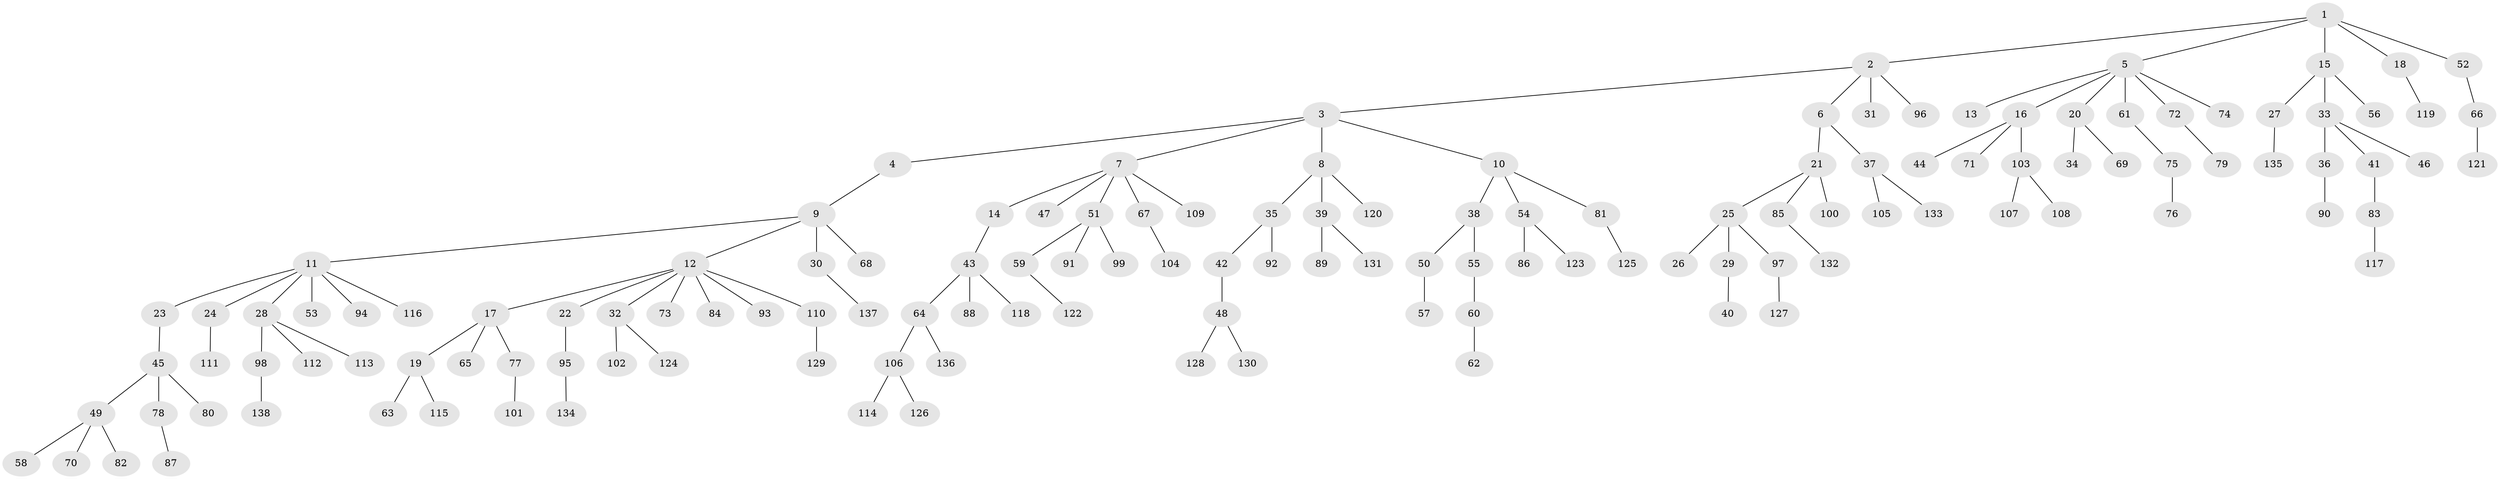 // coarse degree distribution, {5: 0.05154639175257732, 4: 0.061855670103092786, 2: 0.20618556701030927, 7: 0.030927835051546393, 3: 0.07216494845360824, 1: 0.5670103092783505, 6: 0.010309278350515464}
// Generated by graph-tools (version 1.1) at 2025/52/02/27/25 19:52:12]
// undirected, 138 vertices, 137 edges
graph export_dot {
graph [start="1"]
  node [color=gray90,style=filled];
  1;
  2;
  3;
  4;
  5;
  6;
  7;
  8;
  9;
  10;
  11;
  12;
  13;
  14;
  15;
  16;
  17;
  18;
  19;
  20;
  21;
  22;
  23;
  24;
  25;
  26;
  27;
  28;
  29;
  30;
  31;
  32;
  33;
  34;
  35;
  36;
  37;
  38;
  39;
  40;
  41;
  42;
  43;
  44;
  45;
  46;
  47;
  48;
  49;
  50;
  51;
  52;
  53;
  54;
  55;
  56;
  57;
  58;
  59;
  60;
  61;
  62;
  63;
  64;
  65;
  66;
  67;
  68;
  69;
  70;
  71;
  72;
  73;
  74;
  75;
  76;
  77;
  78;
  79;
  80;
  81;
  82;
  83;
  84;
  85;
  86;
  87;
  88;
  89;
  90;
  91;
  92;
  93;
  94;
  95;
  96;
  97;
  98;
  99;
  100;
  101;
  102;
  103;
  104;
  105;
  106;
  107;
  108;
  109;
  110;
  111;
  112;
  113;
  114;
  115;
  116;
  117;
  118;
  119;
  120;
  121;
  122;
  123;
  124;
  125;
  126;
  127;
  128;
  129;
  130;
  131;
  132;
  133;
  134;
  135;
  136;
  137;
  138;
  1 -- 2;
  1 -- 5;
  1 -- 15;
  1 -- 18;
  1 -- 52;
  2 -- 3;
  2 -- 6;
  2 -- 31;
  2 -- 96;
  3 -- 4;
  3 -- 7;
  3 -- 8;
  3 -- 10;
  4 -- 9;
  5 -- 13;
  5 -- 16;
  5 -- 20;
  5 -- 61;
  5 -- 72;
  5 -- 74;
  6 -- 21;
  6 -- 37;
  7 -- 14;
  7 -- 47;
  7 -- 51;
  7 -- 67;
  7 -- 109;
  8 -- 35;
  8 -- 39;
  8 -- 120;
  9 -- 11;
  9 -- 12;
  9 -- 30;
  9 -- 68;
  10 -- 38;
  10 -- 54;
  10 -- 81;
  11 -- 23;
  11 -- 24;
  11 -- 28;
  11 -- 53;
  11 -- 94;
  11 -- 116;
  12 -- 17;
  12 -- 22;
  12 -- 32;
  12 -- 73;
  12 -- 84;
  12 -- 93;
  12 -- 110;
  14 -- 43;
  15 -- 27;
  15 -- 33;
  15 -- 56;
  16 -- 44;
  16 -- 71;
  16 -- 103;
  17 -- 19;
  17 -- 65;
  17 -- 77;
  18 -- 119;
  19 -- 63;
  19 -- 115;
  20 -- 34;
  20 -- 69;
  21 -- 25;
  21 -- 85;
  21 -- 100;
  22 -- 95;
  23 -- 45;
  24 -- 111;
  25 -- 26;
  25 -- 29;
  25 -- 97;
  27 -- 135;
  28 -- 98;
  28 -- 112;
  28 -- 113;
  29 -- 40;
  30 -- 137;
  32 -- 102;
  32 -- 124;
  33 -- 36;
  33 -- 41;
  33 -- 46;
  35 -- 42;
  35 -- 92;
  36 -- 90;
  37 -- 105;
  37 -- 133;
  38 -- 50;
  38 -- 55;
  39 -- 89;
  39 -- 131;
  41 -- 83;
  42 -- 48;
  43 -- 64;
  43 -- 88;
  43 -- 118;
  45 -- 49;
  45 -- 78;
  45 -- 80;
  48 -- 128;
  48 -- 130;
  49 -- 58;
  49 -- 70;
  49 -- 82;
  50 -- 57;
  51 -- 59;
  51 -- 91;
  51 -- 99;
  52 -- 66;
  54 -- 86;
  54 -- 123;
  55 -- 60;
  59 -- 122;
  60 -- 62;
  61 -- 75;
  64 -- 106;
  64 -- 136;
  66 -- 121;
  67 -- 104;
  72 -- 79;
  75 -- 76;
  77 -- 101;
  78 -- 87;
  81 -- 125;
  83 -- 117;
  85 -- 132;
  95 -- 134;
  97 -- 127;
  98 -- 138;
  103 -- 107;
  103 -- 108;
  106 -- 114;
  106 -- 126;
  110 -- 129;
}

